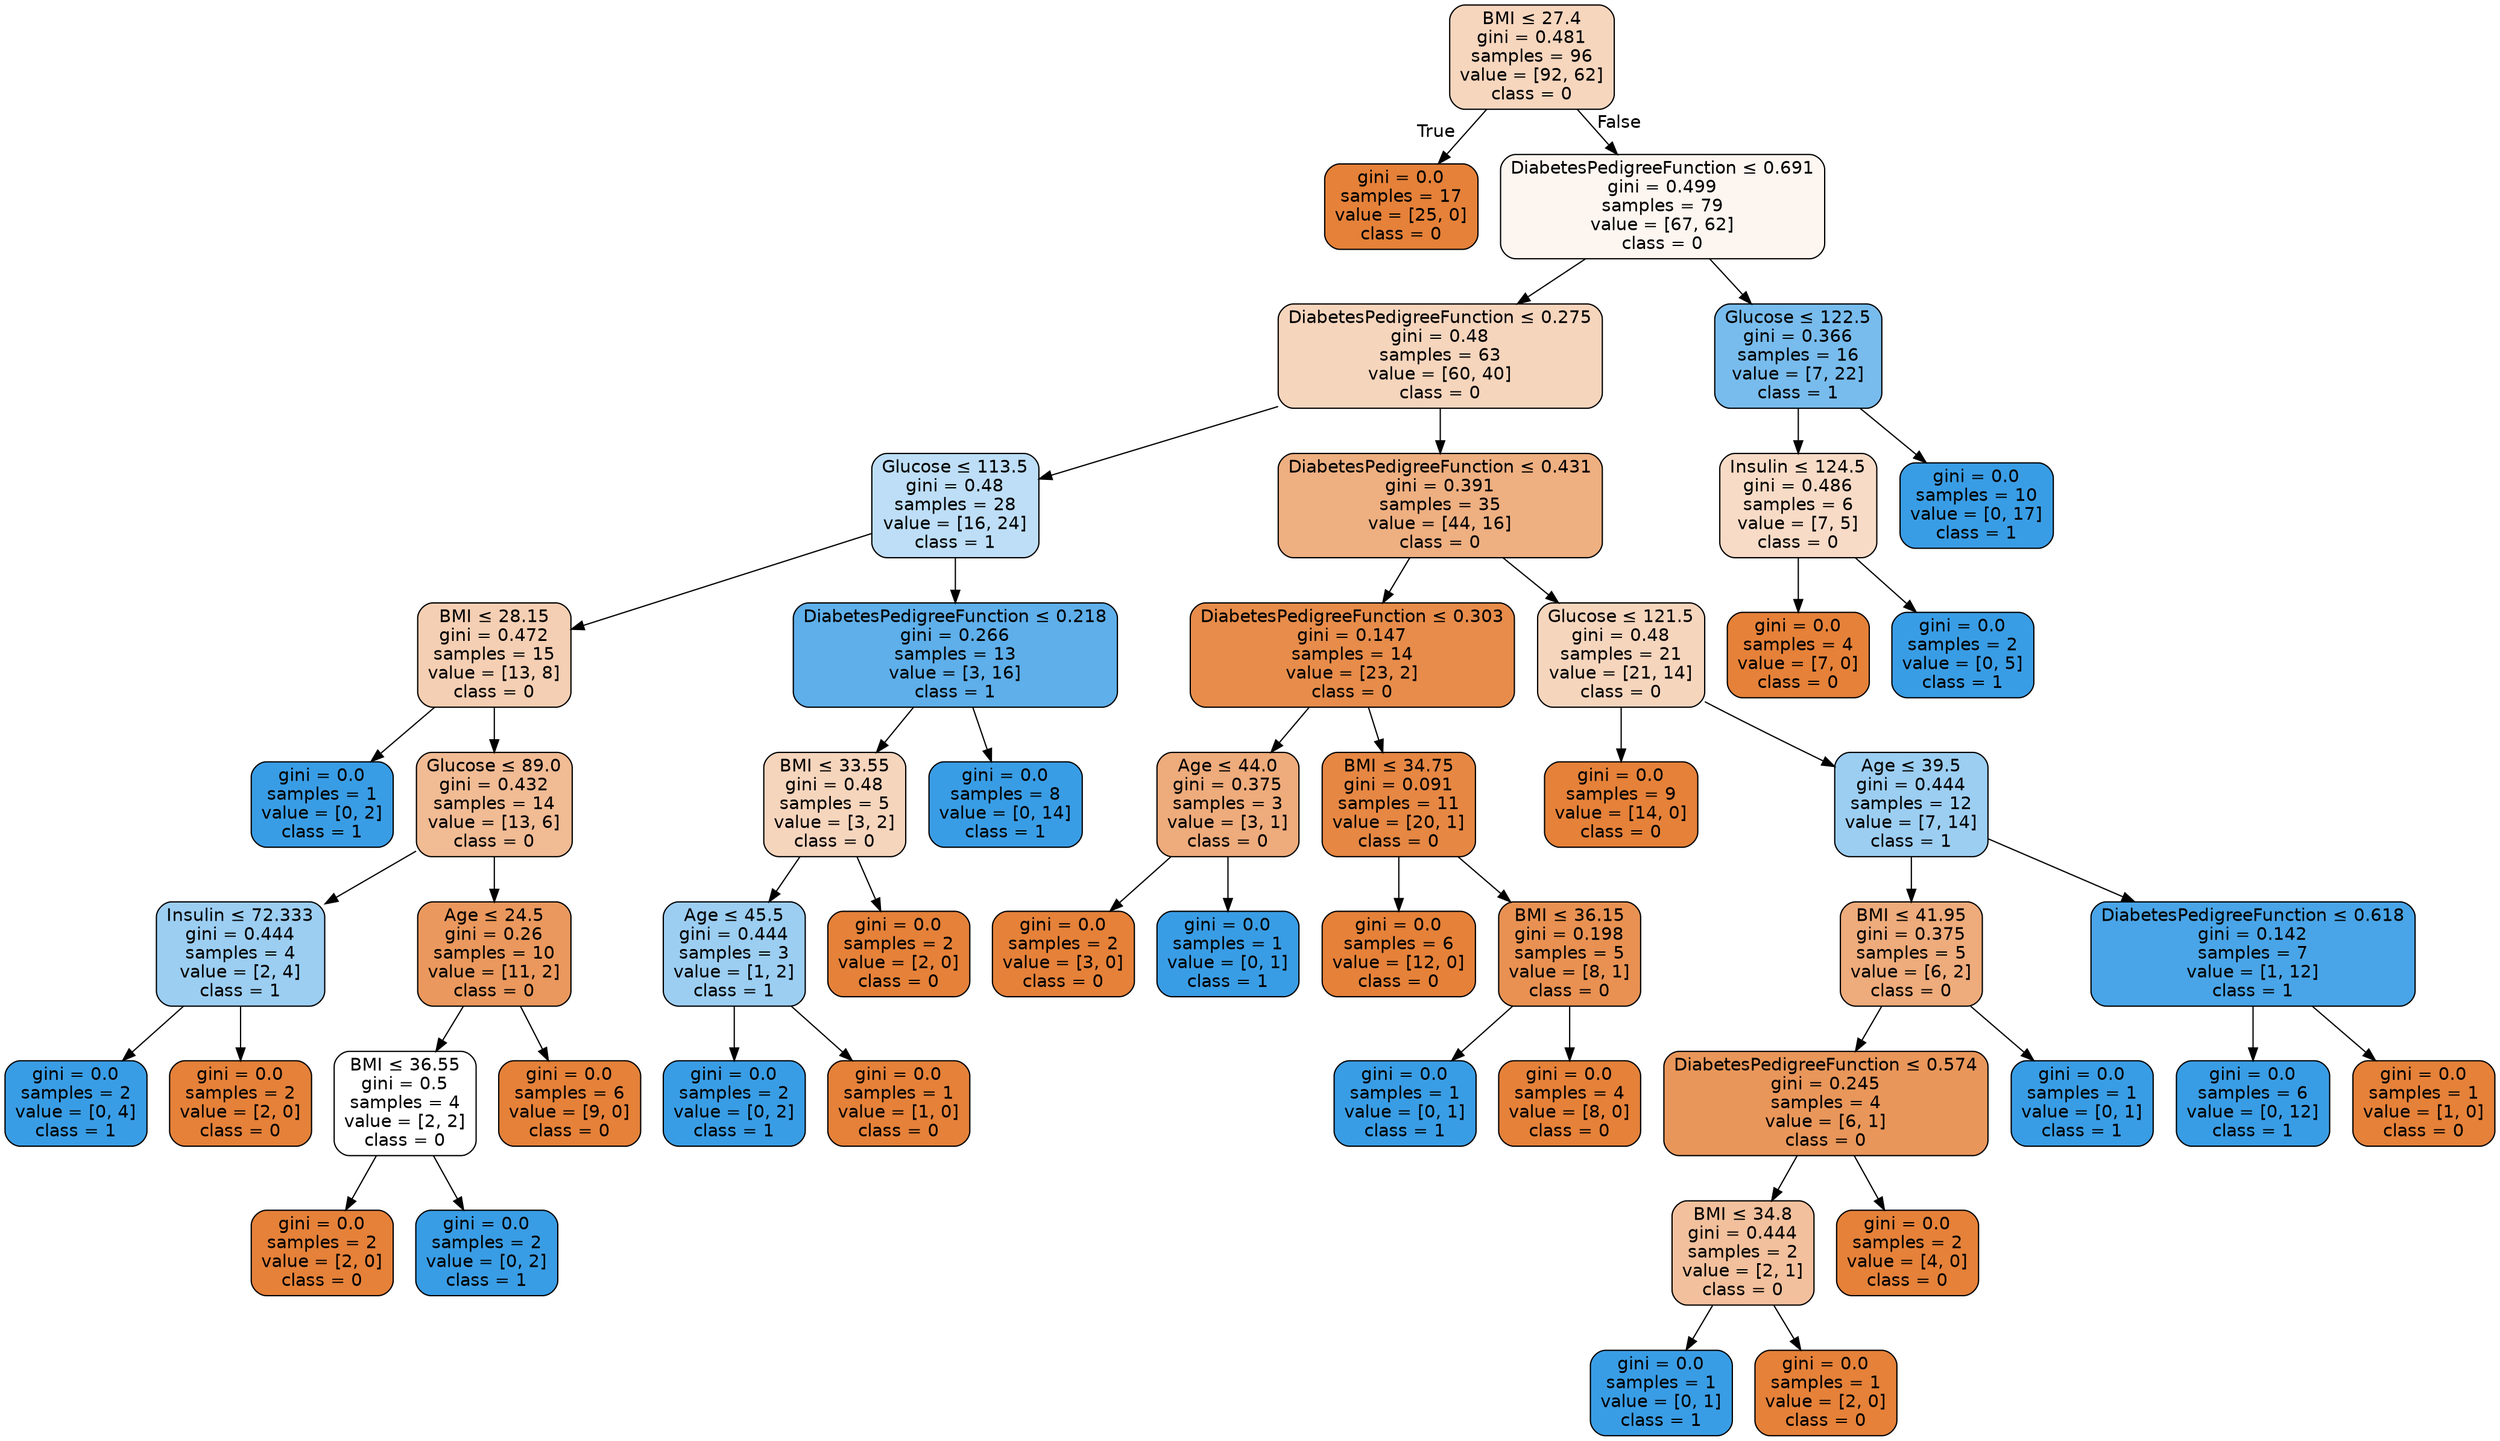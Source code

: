 digraph Tree {
node [shape=box, style="filled, rounded", color="black", fontname="helvetica"] ;
edge [fontname="helvetica"] ;
0 [label=<BMI &le; 27.4<br/>gini = 0.481<br/>samples = 96<br/>value = [92, 62]<br/>class = 0>, fillcolor="#f7d6be"] ;
1 [label=<gini = 0.0<br/>samples = 17<br/>value = [25, 0]<br/>class = 0>, fillcolor="#e58139"] ;
0 -> 1 [labeldistance=2.5, labelangle=45, headlabel="True"] ;
2 [label=<DiabetesPedigreeFunction &le; 0.691<br/>gini = 0.499<br/>samples = 79<br/>value = [67, 62]<br/>class = 0>, fillcolor="#fdf6f0"] ;
0 -> 2 [labeldistance=2.5, labelangle=-45, headlabel="False"] ;
3 [label=<DiabetesPedigreeFunction &le; 0.275<br/>gini = 0.48<br/>samples = 63<br/>value = [60, 40]<br/>class = 0>, fillcolor="#f6d5bd"] ;
2 -> 3 ;
4 [label=<Glucose &le; 113.5<br/>gini = 0.48<br/>samples = 28<br/>value = [16, 24]<br/>class = 1>, fillcolor="#bddef6"] ;
3 -> 4 ;
5 [label=<BMI &le; 28.15<br/>gini = 0.472<br/>samples = 15<br/>value = [13, 8]<br/>class = 0>, fillcolor="#f5cfb3"] ;
4 -> 5 ;
6 [label=<gini = 0.0<br/>samples = 1<br/>value = [0, 2]<br/>class = 1>, fillcolor="#399de5"] ;
5 -> 6 ;
7 [label=<Glucose &le; 89.0<br/>gini = 0.432<br/>samples = 14<br/>value = [13, 6]<br/>class = 0>, fillcolor="#f1bb94"] ;
5 -> 7 ;
8 [label=<Insulin &le; 72.333<br/>gini = 0.444<br/>samples = 4<br/>value = [2, 4]<br/>class = 1>, fillcolor="#9ccef2"] ;
7 -> 8 ;
9 [label=<gini = 0.0<br/>samples = 2<br/>value = [0, 4]<br/>class = 1>, fillcolor="#399de5"] ;
8 -> 9 ;
10 [label=<gini = 0.0<br/>samples = 2<br/>value = [2, 0]<br/>class = 0>, fillcolor="#e58139"] ;
8 -> 10 ;
11 [label=<Age &le; 24.5<br/>gini = 0.26<br/>samples = 10<br/>value = [11, 2]<br/>class = 0>, fillcolor="#ea985d"] ;
7 -> 11 ;
12 [label=<BMI &le; 36.55<br/>gini = 0.5<br/>samples = 4<br/>value = [2, 2]<br/>class = 0>, fillcolor="#ffffff"] ;
11 -> 12 ;
13 [label=<gini = 0.0<br/>samples = 2<br/>value = [2, 0]<br/>class = 0>, fillcolor="#e58139"] ;
12 -> 13 ;
14 [label=<gini = 0.0<br/>samples = 2<br/>value = [0, 2]<br/>class = 1>, fillcolor="#399de5"] ;
12 -> 14 ;
15 [label=<gini = 0.0<br/>samples = 6<br/>value = [9, 0]<br/>class = 0>, fillcolor="#e58139"] ;
11 -> 15 ;
16 [label=<DiabetesPedigreeFunction &le; 0.218<br/>gini = 0.266<br/>samples = 13<br/>value = [3, 16]<br/>class = 1>, fillcolor="#5eafea"] ;
4 -> 16 ;
17 [label=<BMI &le; 33.55<br/>gini = 0.48<br/>samples = 5<br/>value = [3, 2]<br/>class = 0>, fillcolor="#f6d5bd"] ;
16 -> 17 ;
18 [label=<Age &le; 45.5<br/>gini = 0.444<br/>samples = 3<br/>value = [1, 2]<br/>class = 1>, fillcolor="#9ccef2"] ;
17 -> 18 ;
19 [label=<gini = 0.0<br/>samples = 2<br/>value = [0, 2]<br/>class = 1>, fillcolor="#399de5"] ;
18 -> 19 ;
20 [label=<gini = 0.0<br/>samples = 1<br/>value = [1, 0]<br/>class = 0>, fillcolor="#e58139"] ;
18 -> 20 ;
21 [label=<gini = 0.0<br/>samples = 2<br/>value = [2, 0]<br/>class = 0>, fillcolor="#e58139"] ;
17 -> 21 ;
22 [label=<gini = 0.0<br/>samples = 8<br/>value = [0, 14]<br/>class = 1>, fillcolor="#399de5"] ;
16 -> 22 ;
23 [label=<DiabetesPedigreeFunction &le; 0.431<br/>gini = 0.391<br/>samples = 35<br/>value = [44, 16]<br/>class = 0>, fillcolor="#eeaf81"] ;
3 -> 23 ;
24 [label=<DiabetesPedigreeFunction &le; 0.303<br/>gini = 0.147<br/>samples = 14<br/>value = [23, 2]<br/>class = 0>, fillcolor="#e78c4a"] ;
23 -> 24 ;
25 [label=<Age &le; 44.0<br/>gini = 0.375<br/>samples = 3<br/>value = [3, 1]<br/>class = 0>, fillcolor="#eeab7b"] ;
24 -> 25 ;
26 [label=<gini = 0.0<br/>samples = 2<br/>value = [3, 0]<br/>class = 0>, fillcolor="#e58139"] ;
25 -> 26 ;
27 [label=<gini = 0.0<br/>samples = 1<br/>value = [0, 1]<br/>class = 1>, fillcolor="#399de5"] ;
25 -> 27 ;
28 [label=<BMI &le; 34.75<br/>gini = 0.091<br/>samples = 11<br/>value = [20, 1]<br/>class = 0>, fillcolor="#e68743"] ;
24 -> 28 ;
29 [label=<gini = 0.0<br/>samples = 6<br/>value = [12, 0]<br/>class = 0>, fillcolor="#e58139"] ;
28 -> 29 ;
30 [label=<BMI &le; 36.15<br/>gini = 0.198<br/>samples = 5<br/>value = [8, 1]<br/>class = 0>, fillcolor="#e89152"] ;
28 -> 30 ;
31 [label=<gini = 0.0<br/>samples = 1<br/>value = [0, 1]<br/>class = 1>, fillcolor="#399de5"] ;
30 -> 31 ;
32 [label=<gini = 0.0<br/>samples = 4<br/>value = [8, 0]<br/>class = 0>, fillcolor="#e58139"] ;
30 -> 32 ;
33 [label=<Glucose &le; 121.5<br/>gini = 0.48<br/>samples = 21<br/>value = [21, 14]<br/>class = 0>, fillcolor="#f6d5bd"] ;
23 -> 33 ;
34 [label=<gini = 0.0<br/>samples = 9<br/>value = [14, 0]<br/>class = 0>, fillcolor="#e58139"] ;
33 -> 34 ;
35 [label=<Age &le; 39.5<br/>gini = 0.444<br/>samples = 12<br/>value = [7, 14]<br/>class = 1>, fillcolor="#9ccef2"] ;
33 -> 35 ;
36 [label=<BMI &le; 41.95<br/>gini = 0.375<br/>samples = 5<br/>value = [6, 2]<br/>class = 0>, fillcolor="#eeab7b"] ;
35 -> 36 ;
37 [label=<DiabetesPedigreeFunction &le; 0.574<br/>gini = 0.245<br/>samples = 4<br/>value = [6, 1]<br/>class = 0>, fillcolor="#e9965a"] ;
36 -> 37 ;
38 [label=<BMI &le; 34.8<br/>gini = 0.444<br/>samples = 2<br/>value = [2, 1]<br/>class = 0>, fillcolor="#f2c09c"] ;
37 -> 38 ;
39 [label=<gini = 0.0<br/>samples = 1<br/>value = [0, 1]<br/>class = 1>, fillcolor="#399de5"] ;
38 -> 39 ;
40 [label=<gini = 0.0<br/>samples = 1<br/>value = [2, 0]<br/>class = 0>, fillcolor="#e58139"] ;
38 -> 40 ;
41 [label=<gini = 0.0<br/>samples = 2<br/>value = [4, 0]<br/>class = 0>, fillcolor="#e58139"] ;
37 -> 41 ;
42 [label=<gini = 0.0<br/>samples = 1<br/>value = [0, 1]<br/>class = 1>, fillcolor="#399de5"] ;
36 -> 42 ;
43 [label=<DiabetesPedigreeFunction &le; 0.618<br/>gini = 0.142<br/>samples = 7<br/>value = [1, 12]<br/>class = 1>, fillcolor="#49a5e7"] ;
35 -> 43 ;
44 [label=<gini = 0.0<br/>samples = 6<br/>value = [0, 12]<br/>class = 1>, fillcolor="#399de5"] ;
43 -> 44 ;
45 [label=<gini = 0.0<br/>samples = 1<br/>value = [1, 0]<br/>class = 0>, fillcolor="#e58139"] ;
43 -> 45 ;
46 [label=<Glucose &le; 122.5<br/>gini = 0.366<br/>samples = 16<br/>value = [7, 22]<br/>class = 1>, fillcolor="#78bced"] ;
2 -> 46 ;
47 [label=<Insulin &le; 124.5<br/>gini = 0.486<br/>samples = 6<br/>value = [7, 5]<br/>class = 0>, fillcolor="#f8dbc6"] ;
46 -> 47 ;
48 [label=<gini = 0.0<br/>samples = 4<br/>value = [7, 0]<br/>class = 0>, fillcolor="#e58139"] ;
47 -> 48 ;
49 [label=<gini = 0.0<br/>samples = 2<br/>value = [0, 5]<br/>class = 1>, fillcolor="#399de5"] ;
47 -> 49 ;
50 [label=<gini = 0.0<br/>samples = 10<br/>value = [0, 17]<br/>class = 1>, fillcolor="#399de5"] ;
46 -> 50 ;
}